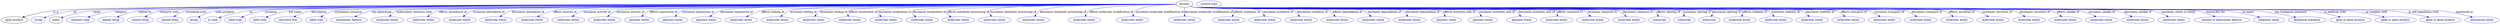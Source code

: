 digraph {
	graph [bb="0,0,10640,123"];
	node [label="\N"];
	protein	 [height=0.5,
		label=protein,
		pos="5077.5,105",
		width=0.99297];
	"gene product"	 [height=0.5,
		pos="56.545,18",
		width=1.5707];
	protein -> "gene product"	 [label=is_a,
		lp="237.54,61.5",
		pos="e,92.34,31.99 5041.6,104.88 4605.8,103.35 352.97,88.034 226.54,69 183.28,62.486 135.72,47.51 101.93,35.462"];
	id	 [color=blue,
		height=0.5,
		label=string,
		pos="161.54,18",
		width=0.84854];
	protein -> id	 [color=blue,
		label=id,
		lp="327.04,61.5",
		pos="e,185.21,29.681 5041.6,104.86 4610.8,103.14 445.65,86.098 321.54,69 266.32,61.392 252.92,55.079 200.54,36 198.65,35.311 196.73,34.567 \
194.79,33.787",
		style=solid];
	name	 [height=0.5,
		pos="240.54,18",
		width=0.84854];
	protein -> name	 [color=blue,
		label=name,
		lp="426.04,61.5",
		pos="e,264.38,29.542 5041.7,104.97 4621.9,104.61 654.08,100.38 410.54,69 351.42,61.382 336.83,55.639 280.54,36 278.3,35.217 276.01,34.357 \
273.71,33.451",
		style=solid];
	category	 [color=blue,
		height=0.5,
		label="category type",
		pos="347.54,18",
		width=1.6249];
	protein -> category	 [color=blue,
		label=category,
		lp="532.04,61.5",
		pos="e,382.62,32.468 5041.8,104.87 4620.9,103.29 627.29,87.837 508.54,69 468.13,62.589 423.93,48.01 392.08,36.075",
		style=solid];
	"related to"	 [color=blue,
		height=0.5,
		label="named thing",
		pos="479.54,18",
		width=1.5346];
	protein -> "related to"	 [color=blue,
		label="related to",
		lp="637.54,61.5",
		pos="e,509.56,33.195 5041.6,104.89 4625.1,103.6 726.89,90.99 611.54,69 579.23,62.84 544.61,49.172 518.94,37.535",
		style=solid];
	"interacts with"	 [color=blue,
		height=0.5,
		label="named thing",
		pos="607.54,18",
		width=1.5346];
	protein -> "interacts with"	 [color=blue,
		label="interacts with",
		lp="743.54,61.5",
		pos="e,631.49,34.41 5041.7,104.94 4630.6,104.19 818.07,96.524 706.54,69 682.99,63.187 658.75,50.822 640.14,39.723",
		style=solid];
	"correlated with"	 [color=blue,
		height=0.5,
		label="named thing",
		pos="735.54,18",
		width=1.5346];
	protein -> "correlated with"	 [color=blue,
		label="correlated with",
		lp="858.54,61.5",
		pos="e,755.58,34.88 5041.7,104.97 4636.1,104.58 924.98,100.18 817.54,69 798.16,63.376 778.88,51.765 763.88,41.04",
		style=solid];
	"node property"	 [color=blue,
		height=0.5,
		label=string,
		pos="839.54,18",
		width=0.84854];
	protein -> "node property"	 [color=blue,
		label="node property",
		lp="983.54,61.5",
		pos="e,860.44,31.485 5041.5,104.91 4642.1,103.84 1051.1,93.561 945.54,69 918.29,62.66 889.85,48.497 869.29,36.701",
		style=solid];
	iri	 [color=blue,
		height=0.5,
		label="iri type",
		pos="924.54,18",
		width=1.011];
	protein -> iri	 [color=blue,
		label=iri,
		lp="1096,61.5",
		pos="e,952.53,29.677 5041.7,104.95 4656.8,104.33 1296.4,98.096 1089.5,69 1044.6,62.678 995.14,46.007 962.2,33.432",
		style=solid];
	synonym	 [color=blue,
		height=0.5,
		label="label type",
		pos="1024.5,18",
		width=1.2638];
	protein -> synonym	 [color=blue,
		label=synonym,
		lp="1185,61.5",
		pos="e,1052.9,32.092 5041.6,104.85 4654.2,103.16 1260.4,87.896 1159.5,69 1125.4,62.611 1088.7,48.209 1062.2,36.333",
		style=solid];
	"full name"	 [color=blue,
		height=0.5,
		label="label type",
		pos="1133.5,18",
		width=1.2638];
	protein -> "full name"	 [color=blue,
		label="full name",
		lp="1293,61.5",
		pos="e,1161.7,32.209 5041.7,104.84 4660.6,103.11 1364.5,87.622 1266.5,69 1233,62.626 1197,48.296 1170.9,36.445",
		style=solid];
	description	 [color=blue,
		height=0.5,
		label="narrative text",
		pos="1254.5,18",
		width=1.6068];
	protein -> description	 [color=blue,
		label=description,
		lp="1399,61.5",
		pos="e,1282,34.163 5041.5,104.86 4665.1,103.32 1463.3,89.706 1368.5,69 1341.3,63.045 1312.7,50.199 1290.9,38.891",
		style=solid];
	"systematic synonym"	 [color=blue,
		height=0.5,
		label="label type",
		pos="1375.5,18",
		width=1.2638];
	protein -> "systematic synonym"	 [color=blue,
		label="systematic synonym",
		lp="1527.5,61.5",
		pos="e,1397.9,33.895 5041.7,104.88 4671.6,103.61 1562.8,92.23 1471.5,69 1448.5,63.135 1424.9,50.684 1406.8,39.553",
		style=solid];
	"has phenotype"	 [color=blue,
		height=0.5,
		label="phenotypic feature",
		pos="1515.5,18",
		width=2.1304];
	protein -> "has phenotype"	 [color=blue,
		label="has phenotype",
		lp="1674,61.5",
		pos="e,1545.3,34.66 5041.6,104.82 4680.8,103 1722.4,87.517 1634.5,69 1606.5,63.094 1576.9,50.429 1554.2,39.199",
		style=solid];
	"molecularly interacts with"	 [color=blue,
		height=0.5,
		label="molecular entity",
		pos="1679.5,18",
		width=1.9137];
	protein -> "molecularly interacts with"	 [color=blue,
		label="molecularly interacts with",
		lp="1813,61.5",
		pos="e,1694.9,35.808 5041.6,104.95 4686.8,104.37 1823.2,98.772 1741.5,69 1726.8,63.622 1713,53.101 1702.2,43.005",
		style=solid];
	"affects abundance of"	 [color=blue,
		height=0.5,
		label="molecular entity",
		pos="1835.5,18",
		width=1.9137];
	protein -> "affects abundance of"	 [color=blue,
		label="affects abundance of",
		lp="1980,61.5",
		pos="e,1857.6,35.125 5041.7,104.85 4698.5,103.33 2002.6,90.749 1923.5,69 1903,63.351 1882.3,51.698 1866.1,40.956",
		style=solid];
	"increases abundance of"	 [color=blue,
		height=0.5,
		label="molecular entity",
		pos="1991.5,18",
		width=1.9137];
	protein -> "increases abundance of"	 [color=blue,
		label="increases abundance of",
		lp="2134,61.5",
		pos="e,2011.4,35.355 5041.6,104.85 4706.7,103.39 2145.3,91.519 2070.5,69 2052,63.41 2033.7,52.039 2019.3,41.45",
		style=solid];
	"decreases abundance of"	 [color=blue,
		height=0.5,
		label="molecular entity",
		pos="2147.5,18",
		width=1.9137];
	protein -> "decreases abundance of"	 [color=blue,
		label="decreases abundance of",
		lp="2302,61.5",
		pos="e,2170.2,35.119 5041.6,104.79 4717.3,102.9 2308.6,88.208 2237.5,69 2216.6,63.343 2195.4,51.69 2178.9,40.949",
		style=solid];
	"affects activity of"	 [color=blue,
		height=0.5,
		label="molecular entity",
		pos="2303.5,18",
		width=1.9137];
	protein -> "affects activity of"	 [color=blue,
		label="affects activity of",
		lp="2462.5,61.5",
		pos="e,2331.1,34.629 5041.4,104.94 4732.8,104.37 2548.7,99.285 2414.5,69 2388.4,63.099 2361,50.606 2340,39.462",
		style=solid];
	"increases activity of"	 [color=blue,
		height=0.5,
		label="molecular entity",
		pos="2459.5,18",
		width=1.9137];
	protein -> "increases activity of"	 [color=blue,
		label="increases activity of",
		lp="2605,61.5",
		pos="e,2482.5,35.109 5041.3,104.73 4736.8,102.45 2613.5,85.912 2550.5,69 2529.2,63.276 2507.6,51.458 2490.8,40.639",
		style=solid];
	"decreases activity of"	 [color=blue,
		height=0.5,
		label="molecular entity",
		pos="2615.5,18",
		width=1.9137];
	protein -> "decreases activity of"	 [color=blue,
		label="decreases activity of",
		lp="2748.5,61.5",
		pos="e,2634.8,35.33 5041.5,104.74 4747.5,102.56 2751.2,87.139 2692.5,69 2674.5,63.427 2656.8,52.213 2642.9,41.716",
		style=solid];
	"affects expression of"	 [color=blue,
		height=0.5,
		label="genomic entity",
		pos="2766.5,18",
		width=1.7693];
	protein -> "affects expression of"	 [color=blue,
		label="affects expression of",
		lp="2891,61.5",
		pos="e,2783.5,35.549 5041.4,104.73 4757.1,102.56 2889,87.642 2834.5,69 2818.6,63.525 2803.3,52.737 2791.2,42.487",
		style=solid];
	"increases expression of"	 [color=blue,
		height=0.5,
		label="genomic entity",
		pos="2911.5,18",
		width=1.7693];
	protein -> "increases expression of"	 [color=blue,
		label="increases expression of",
		lp="3040,61.5",
		pos="e,2927.6,35.531 5041.6,104.7 4768.2,102.39 3027.2,86.997 2976.5,69 2961.1,63.501 2946.4,52.71 2935,42.465",
		style=solid];
	"decreases expression of"	 [color=blue,
		height=0.5,
		label="genomic entity",
		pos="3056.5,18",
		width=1.7693];
	protein -> "decreases expression of"	 [color=blue,
		label="decreases expression of",
		lp="3203,61.5",
		pos="e,3076.9,35.065 5041.6,104.88 4784.7,103.92 3233.3,97.013 3138.5,69 3119.3,63.318 3100.2,51.822 3085.2,41.181",
		style=solid];
	"affects folding of"	 [color=blue,
		height=0.5,
		label="molecular entity",
		pos="3207.5,18",
		width=1.9137];
	protein -> "affects folding of"	 [color=blue,
		label="affects folding of",
		lp="3356.5,61.5",
		pos="e,3233.1,34.82 5041.8,104.72 4798.7,102.75 3396.6,90.497 3309.5,69 3285.7,63.102 3260.9,50.906 3241.8,39.919",
		style=solid];
	"increases folding of"	 [color=blue,
		height=0.5,
		label="molecular entity",
		pos="3363.5,18",
		width=1.9137];
	protein -> "increases folding of"	 [color=blue,
		label="increases folding of",
		lp="3488.5,61.5",
		pos="e,3381.4,35.524 5041.7,104.82 4808.4,103.54 3513.3,95.315 3434.5,69 3417.9,63.438 3401.8,52.491 3389.2,42.161",
		style=solid];
	"decreases folding of"	 [color=blue,
		height=0.5,
		label="molecular entity",
		pos="3519.5,18",
		width=1.9137];
	protein -> "decreases folding of"	 [color=blue,
		label="decreases folding of",
		lp="3620.5,61.5",
		pos="e,3530.1,35.888 5041.6,104.95 4819,104.52 3634.7,100.75 3565.5,69 3553.9,63.652 3543.9,53.802 3536.3,44.173",
		style=solid];
	"affects localization of"	 [color=blue,
		height=0.5,
		label="molecular entity",
		pos="3675.5,18",
		width=1.9137];
	protein -> "affects localization of"	 [color=blue,
		label="affects localization of",
		lp="3747.5,61.5",
		pos="e,3675,36.003 5041.5,104.66 4826,102.57 3715.8,90.736 3688.5,69 3681.6,63.429 3678,54.676 3676.3,45.984",
		style=solid];
	"increases localization of"	 [color=blue,
		height=0.5,
		label="molecular entity",
		pos="3831.5,18",
		width=1.9137];
	protein -> "increases localization of"	 [color=blue,
		label="increases localization of",
		lp="3880.5,61.5",
		pos="e,3817.4,36.087 5041.8,104.66 4838.5,102.65 3836.5,91.613 3814.5,69 3808.2,62.512 3809.1,53.625 3812.7,45.086",
		style=solid];
	"decreases localization of"	 [color=blue,
		height=0.5,
		label="molecular entity",
		pos="3987.5,18",
		width=1.9137];
	protein -> "decreases localization of"	 [color=blue,
		label="decreases localization of",
		lp="4021.5,61.5",
		pos="e,3965,35.267 5041.5,104.53 4851.5,101.95 3973.9,88.99 3954.5,69 3947.1,61.266 3950.8,51.589 3958,42.749",
		style=solid];
	"affects metabolic processing of"	 [color=blue,
		height=0.5,
		label="molecular entity",
		pos="4143.5,18",
		width=1.9137];
	protein -> "affects metabolic processing of"	 [color=blue,
		label="affects metabolic processing of",
		lp="4182,61.5",
		pos="e,4113.4,34.251 5041.6,104.36 4866.7,101.15 4113.3,86.351 4096.5,69 4087.6,59.703 4094.4,49.244 4105.3,40.229",
		style=solid];
	"increases metabolic processing of"	 [color=blue,
		height=0.5,
		label="molecular entity",
		pos="4299.5,18",
		width=1.9137];
	protein -> "increases metabolic processing of"	 [color=blue,
		label="increases metabolic processing of",
		lp="4367.5,61.5",
		pos="e,4281.8,35.734 5041.6,104.75 4889,103.53 4302.3,97.034 4275.5,69 4268.9,61.998 4270.9,52.784 4276,44.117",
		style=solid];
	"decreases metabolic processing of"	 [color=blue,
		height=0.5,
		label="molecular entity",
		pos="4455.5,18",
		width=1.9137];
	protein -> "decreases metabolic processing of"	 [color=blue,
		label="decreases metabolic processing of",
		lp="4568,61.5",
		pos="e,4457.3,36.075 5041.9,103.94 4915.7,100.05 4497.4,85.937 4474.5,69 4467,63.448 4462.5,54.583 4459.7,45.791",
		style=solid];
	"affects molecular modification of"	 [color=blue,
		height=0.5,
		label="molecular entity",
		pos="4650.5,18",
		width=1.9137];
	protein -> "affects molecular modification of"	 [color=blue,
		label="affects molecular modification of",
		lp="4770.5,61.5",
		pos="e,4655.7,36.155 5041.6,103.67 4949.2,99.999 4708.6,88.634 4678.5,69 4670.1,63.477 4664,54.501 4659.7,45.607",
		style=solid];
	"increases molecular modification of"	 [color=blue,
		height=0.5,
		label="molecular entity",
		pos="4857.5,18",
		width=1.9137];
	protein -> "increases molecular modification of"	 [color=blue,
		label="increases molecular modification of",
		lp="4975,61.5",
		pos="e,4859.8,36.179 5041.8,102.8 4991,98.992 4901.1,89.506 4876.5,69 4869.6,63.167 4865.1,54.505 4862.3,45.967",
		style=solid];
	"decreases molecular modification of"	 [color=blue,
		height=0.5,
		label="molecular entity",
		pos="5077.5,18",
		width=1.9137];
	protein -> "decreases molecular modification of"	 [color=blue,
		label="decreases molecular modification of",
		lp="5177,61.5",
		pos="e,5077.5,36.003 5077.5,86.974 5077.5,75.192 5077.5,59.561 5077.5,46.158",
		style=solid];
	"affects synthesis of"	 [color=blue,
		height=0.5,
		label="molecular entity",
		pos="5239.5,18",
		width=1.9137];
	protein -> "affects synthesis of"	 [color=blue,
		label="affects synthesis of",
		lp="5334,61.5",
		pos="e,5264.8,34.88 5104.1,92.763 5109.8,90.55 5115.8,88.479 5121.5,87 5155.3,78.312 5254.3,95.052 5277.5,69 5285.1,60.564 5280.5,50.722 \
5272.3,41.946",
		style=solid];
	"increases synthesis of"	 [color=blue,
		height=0.5,
		label="molecular entity",
		pos="5395.5,18",
		width=1.9137];
	protein -> "increases synthesis of"	 [color=blue,
		label="increases synthesis of",
		lp="5457.5,61.5",
		pos="e,5399.1,36.054 5104.1,92.548 5109.7,90.351 5115.8,88.341 5121.5,87 5150.7,80.242 5369,89.852 5390.5,69 5396.6,63.1 5398.9,54.529 \
5399.3,46.091",
		style=solid];
	"decreases synthesis of"	 [color=blue,
		height=0.5,
		label="molecular entity",
		pos="5551.5,18",
		width=1.9137];
	protein -> "decreases synthesis of"	 [color=blue,
		label="decreases synthesis of",
		lp="5596,61.5",
		pos="e,5545.6,36.125 5103.6,92.634 5109.4,90.371 5115.6,88.313 5121.5,87 5164.9,77.458 5482.4,91.62 5520.5,69 5529.6,63.63 5536.4,54.48 \
5541.2,45.4",
		style=solid];
	"affects degradation of"	 [color=blue,
		height=0.5,
		label="molecular entity",
		pos="5707.5,18",
		width=1.9137];
	protein -> "affects degradation of"	 [color=blue,
		label="affects degradation of",
		lp="5740,61.5",
		pos="e,5696.6,35.851 5103.6,92.581 5109.4,90.322 5115.6,88.278 5121.5,87 5180.1,74.459 5606.1,93.968 5660.5,69 5672.4,63.552 5682.7,53.549 \
5690.6,43.836",
		style=solid];
	"increases degradation of"	 [color=blue,
		height=0.5,
		label="molecular entity",
		pos="5863.5,18",
		width=1.9137];
	protein -> "increases degradation of"	 [color=blue,
		label="increases degradation of",
		lp="5895,61.5",
		pos="e,5848.8,35.711 5103.6,92.549 5109.4,90.292 5115.6,88.257 5121.5,87 5195.7,71.394 5732.7,96.089 5803.5,69 5817.9,63.496 5831.3,52.96 \
5841.7,42.886",
		style=solid];
	"decreases degradation of"	 [color=blue,
		height=0.5,
		label="molecular entity",
		pos="6019.5,18",
		width=1.9137];
	protein -> "decreases degradation of"	 [color=blue,
		label="decreases degradation of",
		lp="6056,61.5",
		pos="e,6006.6,35.706 5103.6,92.526 5109.4,90.27 5115.6,88.242 5121.5,87 5213.4,67.922 5878.8,104.58 5965.5,69 5978.7,63.596 5990.6,53.36 \
5999.8,43.467",
		style=solid];
	"affects mutation rate of"	 [color=blue,
		height=0.5,
		label="genomic entity",
		pos="6170.5,18",
		width=1.7693];
	protein -> "affects mutation rate of"	 [color=blue,
		label="affects mutation rate of",
		lp="6210.5,61.5",
		pos="e,6160.9,35.887 5103.6,92.511 5109.4,90.256 5115.6,88.232 5121.5,87 5176.3,75.725 6077.1,93.016 6127.5,69 6138.8,63.651 6148.2,53.8 \
6155.3,44.172",
		style=solid];
	"increases mutation rate of"	 [color=blue,
		height=0.5,
		label="genomic entity",
		pos="6315.5,18",
		width=1.7693];
	protein -> "increases mutation rate of"	 [color=blue,
		label="increases mutation rate of",
		lp="6366.5,61.5",
		pos="e,6307.7,36.08 5103.6,92.5 5109.4,90.246 5115.6,88.225 5121.5,87 5184.5,74.106 6221.5,98.649 6278.5,69 6288.7,63.724 6296.7,54.248 \
6302.7,44.883",
		style=solid];
	"decreases mutation rate of"	 [color=blue,
		height=0.5,
		label="genomic entity",
		pos="6460.5,18",
		width=1.7693];
	protein -> "decreases mutation rate of"	 [color=blue,
		label="decreases mutation rate of",
		lp="6525.5,61.5",
		pos="e,6458.9,36.233 5103.6,92.491 5109.4,90.238 5115.6,88.219 5121.5,87 5157.5,79.68 6411.6,90.124 6441.5,69 6449.2,63.622 6453.7,54.797 \
6456.5,45.988",
		style=solid];
	"affects response to"	 [color=blue,
		height=0.5,
		label="molecular entity",
		pos="6611.5,18",
		width=1.9137];
	protein -> "affects response to"	 [color=blue,
		label="affects response to",
		lp="6662.5,61.5",
		pos="e,6613.2,36.184 5103.6,92.485 5109.4,90.231 5115.6,88.215 5121.5,87 5161.8,78.822 6570,95.318 6601.5,69 6608.2,63.457 6611.3,54.901 \
6612.5,46.372",
		style=solid];
	"increases response to"	 [color=blue,
		height=0.5,
		label="molecular entity",
		pos="6767.5,18",
		width=1.9137];
	protein -> "increases response to"	 [color=blue,
		label="increases response to",
		lp="6796,61.5",
		pos="e,6755.7,35.982 5103.6,92.481 5109.4,90.228 5115.6,88.212 5121.5,87 5208.5,69.401 6636,103.8 6717.5,69 6729.9,63.716 6740.8,53.738 \
6749.2,43.999",
		style=solid];
	"decreases response to"	 [color=blue,
		height=0.5,
		label="molecular entity",
		pos="6923.5,18",
		width=1.9137];
	protein -> "decreases response to"	 [color=blue,
		label="decreases response to",
		lp="6943.5,61.5",
		pos="e,6907.2,35.575 5103.6,92.476 5109.4,90.224 5115.6,88.209 5121.5,87 5216.1,67.9 6766.4,100.63 6857.5,69 6873.2,63.56 6888.1,52.775 \
6899.7,42.519",
		style=solid];
	"affects splicing of"	 [color=blue,
		height=0.5,
		label=transcript,
		pos="7054.5,18",
		width=1.2277];
	protein -> "affects splicing of"	 [color=blue,
		label="affects splicing of",
		lp="7076.5,61.5",
		pos="e,7043.7,35.467 5103.6,92.473 5109.4,90.22 5115.6,88.207 5121.5,87 5172.9,76.652 6958.6,89.998 7006.5,69 7018.8,63.629 7029.4,53.437 \
7037.5,43.568",
		style=solid];
	"increases splicing of"	 [color=blue,
		height=0.5,
		label=transcript,
		pos="7160.5,18",
		width=1.2277];
	protein -> "increases splicing of"	 [color=blue,
		label="increases splicing of",
		lp="7201.5,61.5",
		pos="e,7154.8,36.015 5103.6,92.47 5109.4,90.218 5115.6,88.205 5121.5,87 5176.2,75.993 7081,96.561 7129.5,69 7138.9,63.701 7145.7,54.351 \
7150.6,45.091",
		style=solid];
	"decreases splicing of"	 [color=blue,
		height=0.5,
		label=transcript,
		pos="7266.5,18",
		width=1.2277];
	protein -> "decreases splicing of"	 [color=blue,
		label="decreases splicing of",
		lp="7326.5,61.5",
		pos="e,7270.2,35.978 5103.6,92.468 5109.4,90.215 5115.6,88.204 5121.5,87 5150.7,81.143 7239.6,89.058 7261.5,69 7267.8,63.238 7270.1,54.628 \
7270.5,46.115",
		style=solid];
	"affects stability of"	 [color=blue,
		height=0.5,
		label="molecular entity",
		pos="7397.5,18",
		width=1.9137];
	protein -> "affects stability of"	 [color=blue,
		label="affects stability of",
		lp="7447,61.5",
		pos="e,7399.2,36.198 5103.6,92.465 5109.4,90.213 5115.6,88.202 5121.5,87 5152.4,80.805 7363.3,89.096 7387.5,69 7394.2,63.471 7397.3,54.919 \
7398.5,46.388",
		style=solid];
	"increases stability of"	 [color=blue,
		height=0.5,
		label="molecular entity",
		pos="7553.5,18",
		width=1.9137];
	protein -> "increases stability of"	 [color=blue,
		label="increases stability of",
		lp="7578.5,61.5",
		pos="e,7541,35.77 5103.6,92.464 5109.4,90.212 5115.6,88.201 5121.5,87 5186.3,74.004 7439.3,93.933 7500.5,69 7513.6,63.678 7525.3,53.452 \
7534.3,43.546",
		style=solid];
	"decreases stability of"	 [color=blue,
		height=0.5,
		label="molecular entity",
		pos="7709.5,18",
		width=1.9137];
	protein -> "decreases stability of"	 [color=blue,
		label="decreases stability of",
		lp="7726,61.5",
		pos="e,7691.8,35.615 5103.6,92.462 5109.4,90.21 5115.6,88.2 5121.5,87 5258.7,59.529 7505.6,112.33 7638.5,69 7655.2,63.561 7671.3,52.626 \
7684,42.271",
		style=solid];
	"affects transport of"	 [color=blue,
		height=0.5,
		label="molecular entity",
		pos="7865.5,18",
		width=1.9137];
	protein -> "affects transport of"	 [color=blue,
		label="affects transport of",
		lp="7872,61.5",
		pos="e,7846,35.387 5103.6,92.46 5109.4,90.208 5115.6,88.199 5121.5,87 5266.8,57.932 7645.7,111.77 7787.5,69 7805.8,63.506 7823.7,52.299 \
7837.8,41.785",
		style=solid];
	"increases transport of"	 [color=blue,
		height=0.5,
		label="molecular entity",
		pos="8021.5,18",
		width=1.9137];
	protein -> "increases transport of"	 [color=blue,
		label="increases transport of",
		lp="8025,61.5",
		pos="e,7997.8,35.172 5103.6,92.458 5109.4,90.207 5115.6,88.198 5121.5,87 5274.4,56.431 7776.6,107.83 7927.5,69 7949.4,63.368 7971.8,51.554 \
7989.2,40.714",
		style=solid];
	"decreases transport of"	 [color=blue,
		height=0.5,
		label="molecular entity",
		pos="8177.5,18",
		width=1.9137];
	protein -> "decreases transport of"	 [color=blue,
		label="decreases transport of",
		lp="8184,61.5",
		pos="e,8154.9,35.167 5103.6,92.457 5109.4,90.205 5115.6,88.197 5121.5,87 5283.1,54.716 7928.3,111.49 8087.5,69 8108.5,63.412 8129.7,51.763 \
8146.2,41.007",
		style=solid];
	"affects secretion of"	 [color=blue,
		height=0.5,
		label="molecular entity",
		pos="8333.5,18",
		width=1.9137];
	protein -> "affects secretion of"	 [color=blue,
		label="affects secretion of",
		lp="8335.5,61.5",
		pos="e,8312.1,35.161 5103.6,92.456 5109.4,90.204 5115.6,88.196 5121.5,87 5291.9,53.001 8080.2,115.41 8247.5,69 8267.7,63.403 8288,51.753 \
8303.8,40.999",
		style=solid];
	"increases secretion of"	 [color=blue,
		height=0.5,
		label="molecular entity",
		pos="8489.5,18",
		width=1.9137];
	protein -> "increases secretion of"	 [color=blue,
		label="increases secretion of",
		lp="8490.5,61.5",
		pos="e,8465.1,34.933 5103.6,92.454 5109.4,90.203 5115.6,88.195 5121.5,87 5299.7,51.458 8215.2,112.65 8391.5,69 8414.6,63.297 8438.2,51.19 \
8456.6,40.203",
		style=solid];
	"decreases secretion of"	 [color=blue,
		height=0.5,
		label="molecular entity",
		pos="8645.5,18",
		width=1.9137];
	protein -> "decreases secretion of"	 [color=blue,
		label="decreases secretion of",
		lp="8651.5,61.5",
		pos="e,8622.4,35.177 5103.6,92.453 5109.4,90.202 5115.6,88.194 5121.5,87 5215,68.361 8461.3,93.113 8553.5,69 8575.1,63.375 8596.9,51.562 \
8613.9,40.72",
		style=solid];
	"affects uptake of"	 [color=blue,
		height=0.5,
		label="molecular entity",
		pos="8801.5,18",
		width=1.9137];
	protein -> "affects uptake of"	 [color=blue,
		label="affects uptake of",
		lp="8797,61.5",
		pos="e,8780.1,35.166 5103.6,92.452 5109.4,90.201 5115.6,88.193 5121.5,87 5219.5,67.492 8619.3,95.643 8715.5,69 8735.7,63.411 8756,51.761 \
8771.8,41.005",
		style=solid];
	"increases uptake of"	 [color=blue,
		height=0.5,
		label="molecular entity",
		pos="8957.5,18",
		width=1.9137];
	protein -> "increases uptake of"	 [color=blue,
		label="increases uptake of",
		lp="8944,61.5",
		pos="e,8930,34.703 5103.6,92.451 5109.4,90.2 5115.6,88.193 5121.5,87 5324.5,46.581 8644.5,113.71 8846.5,69 8872.7,63.213 8900.1,50.721 \
8921.1,39.55",
		style=solid];
	"decreases uptake of"	 [color=blue,
		height=0.5,
		label="molecular entity",
		pos="9113.5,18",
		width=1.9137];
	protein -> "decreases uptake of"	 [color=blue,
		label="decreases uptake of",
		lp="9100,61.5",
		pos="e,9085.4,34.706 5103.6,92.45 5109.4,90.199 5115.6,88.192 5121.5,87 5332.9,44.93 8790,114.83 9000.5,69 9027.1,63.219 9055,50.727 \
9076.4,39.554",
		style=solid];
	"regulates, entity to entity"	 [color=blue,
		height=0.5,
		label="molecular entity",
		pos="9269.5,18",
		width=1.9137];
	protein -> "regulates, entity to entity"	 [color=blue,
		label="regulates, entity to entity",
		lp="9270.5,61.5",
		pos="e,9241.7,34.707 5103.6,92.45 5109.4,90.199 5115.6,88.192 5121.5,87 5341.5,43.247 8938.5,117.03 9157.5,69 9183.9,63.219 9211.5,50.728 \
9232.7,39.555",
		style=solid];
	"biomarker for"	 [color=blue,
		height=0.5,
		label="disease or phenotypic feature",
		pos="9470.5,18",
		width=3.1775];
	protein -> "biomarker for"	 [color=blue,
		label="biomarker for",
		lp="9431.5,61.5",
		pos="e,9437.4,35.228 5103.6,92.449 5109.4,90.198 5115.6,88.191 5121.5,87 5351.5,41.264 9112.3,113.68 9342.5,69 9372.2,63.246 9403.7,50.765 \
9428.1,39.59",
		style=solid];
	"in taxon"	 [color=blue,
		height=0.5,
		label="organism taxon",
		pos="9668.5,18",
		width=1.8234];
	protein -> "in taxon"	 [color=blue,
		label="in taxon",
		lp="9572,61.5",
		pos="e,9627.3,32.028 5103.6,92.448 5109.4,90.197 5115.6,88.191 5121.5,87 5240.1,63.43 9353.7,84.668 9473.5,69 9523.4,62.478 9578.8,47.189 \
9617.8,35.041",
		style=solid];
	"has biological sequence"	 [color=blue,
		height=0.5,
		label="biological sequence",
		pos="9832.5,18",
		width=2.2387];
	protein -> "has biological sequence"	 [color=blue,
		label="has biological sequence",
		lp="9754.5,61.5",
		pos="e,9782.4,32.148 5103.6,92.448 5109.4,90.197 5115.6,88.19 5121.5,87 5243.5,62.76 9474.9,82.567 9598.5,69 9658.5,62.415 9725.7,46.898 \
9772.7,34.697",
		style=solid];
	"in pathway with"	 [color=blue,
		height=0.5,
		label="gene or gene product",
		pos="10017,18",
		width=2.3651];
	protein -> "in pathway with"	 [color=blue,
		label="in pathway with",
		lp="9943.5,61.5",
		pos="e,9971.6,33.372 5103.6,92.447 5109.4,90.196 5115.6,88.19 5121.5,87 5249.7,61.554 9694.1,86.072 9823.5,69 9871,62.742 9923.5,48.385 \
9961.7,36.493",
		style=solid];
	"in complex with"	 [color=blue,
		height=0.5,
		label="gene or gene product",
		pos="10205,18",
		width=2.3651];
	protein -> "in complex with"	 [color=blue,
		label="in complex with",
		lp="10120,61.5",
		pos="e,10156,32.882 5103.6,92.446 5109.4,90.195 5115.6,88.189 5121.5,87 5254.2,60.654 9857.2,85.108 9991.5,69 10045,62.608 10104,47.755 \
10147,35.717",
		style=solid];
	"in cell population with"	 [color=blue,
		height=0.5,
		label="gene or gene product",
		pos="10393,18",
		width=2.3651];
	protein -> "in cell population with"	 [color=blue,
		label="in cell population with",
		lp="10319,61.5",
		pos="e,10343,32.64 5103.6,92.446 5109.4,90.195 5115.6,88.189 5121.5,87 5259.1,59.705 10029,84.908 10169,69 10225,62.542 10288,47.435 \
10333,35.33",
		style=solid];
	"expressed in"	 [color=blue,
		height=0.5,
		label="anatomical entity",
		pos="10568,18",
		width=2.004];
	protein -> "expressed in"	 [color=blue,
		label="expressed in",
		lp="10490,61.5",
		pos="e,10526,32.885 5103.6,92.445 5109.4,90.194 5115.6,88.189 5121.5,87 5264.9,58.548 10240,89.054 10385,69 10430,62.694 10480,48.134 \
10517,36.179",
		style=solid];
	"macromolecular machine_name"	 [color=blue,
		height=0.5,
		label="symbol type",
		pos="5185.5,105",
		width=1.5165];
}
